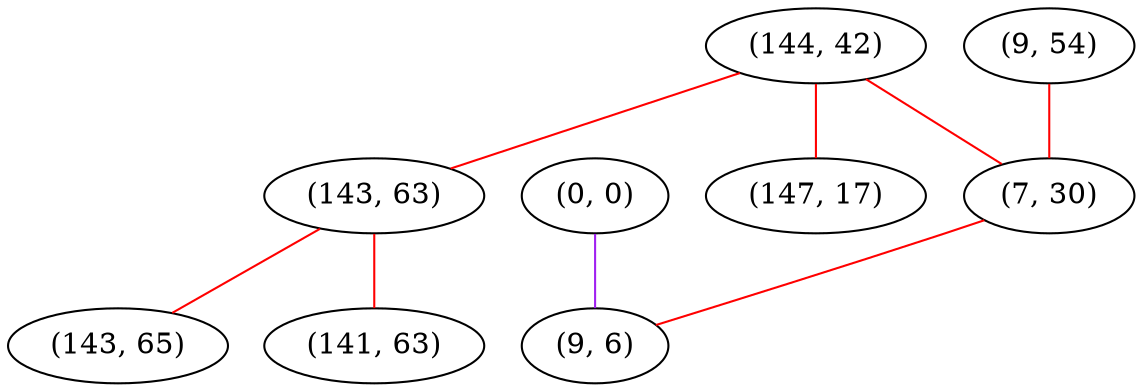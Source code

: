 graph "" {
"(0, 0)";
"(144, 42)";
"(147, 17)";
"(9, 54)";
"(143, 63)";
"(143, 65)";
"(7, 30)";
"(141, 63)";
"(9, 6)";
"(0, 0)" -- "(9, 6)"  [color=purple, key=0, weight=4];
"(144, 42)" -- "(7, 30)"  [color=red, key=0, weight=1];
"(144, 42)" -- "(147, 17)"  [color=red, key=0, weight=1];
"(144, 42)" -- "(143, 63)"  [color=red, key=0, weight=1];
"(9, 54)" -- "(7, 30)"  [color=red, key=0, weight=1];
"(143, 63)" -- "(141, 63)"  [color=red, key=0, weight=1];
"(143, 63)" -- "(143, 65)"  [color=red, key=0, weight=1];
"(7, 30)" -- "(9, 6)"  [color=red, key=0, weight=1];
}
